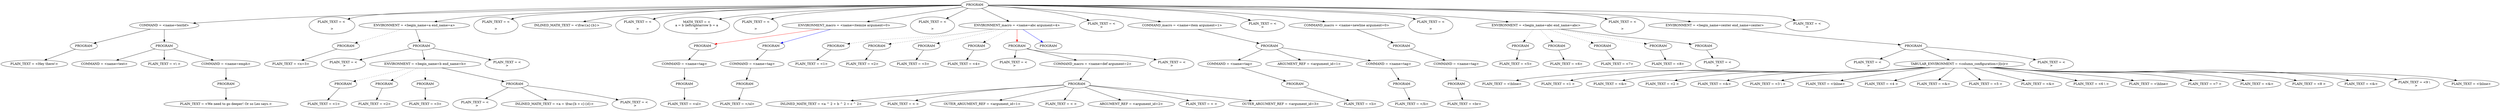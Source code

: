 digraph d {
  node_0 [label="PROGRAM"];
  node_1 [label="COMMAND = <name=textbf>"];
  node_2 [label="PROGRAM"];
  node_3 [label="PLAIN_TEXT = <Hey there!>"];
  node_2 -> node_3;
  node_1 -> node_2;
  node_4 [label="PROGRAM"];
  node_5 [label="COMMAND = <name=text>"];
  node_4 -> node_5;
  node_6 [label="PLAIN_TEXT = <\\ >"];
  node_4 -> node_6;
  node_7 [label="COMMAND = <name=emph>"];
  node_8 [label="PROGRAM"];
  node_9 [label="PLAIN_TEXT = <We need to go deeper! Or so Leo says.>"];
  node_8 -> node_9;
  node_7 -> node_8;
  node_4 -> node_7;
  node_1 -> node_4;
  node_0 -> node_1;
  node_10 [label="PLAIN_TEXT = < 

>"];
  node_0 -> node_10;
  node_11 [label="ENVIRONMENT = <begin_name=a end_name=a>"];
  node_12 [label="PROGRAM"];
  node_13 [label="PLAIN_TEXT = <x=3>"];
  node_12 -> node_13;
  node_11 -> node_12 [style=dotted];
  node_14 [label="PROGRAM"];
  node_15 [label="PLAIN_TEXT = <
  >"];
  node_14 -> node_15;
  node_16 [label="ENVIRONMENT = <begin_name=b end_name=b>"];
  node_17 [label="PROGRAM"];
  node_18 [label="PLAIN_TEXT = <1>"];
  node_17 -> node_18;
  node_16 -> node_17 [style=dotted];
  node_19 [label="PROGRAM"];
  node_20 [label="PLAIN_TEXT = <2>"];
  node_19 -> node_20;
  node_16 -> node_19 [style=dotted];
  node_21 [label="PROGRAM"];
  node_22 [label="PLAIN_TEXT = <3>"];
  node_21 -> node_22;
  node_16 -> node_21 [style=dotted];
  node_23 [label="PROGRAM"];
  node_24 [label="PLAIN_TEXT = <
    >"];
  node_23 -> node_24;
  node_25 [label="INLINED_MATH_TEXT = <a = \\frac{b + c}{d}>"];
  node_23 -> node_25;
  node_26 [label="PLAIN_TEXT = <
  >"];
  node_23 -> node_26;
  node_16 -> node_23;
  node_14 -> node_16;
  node_27 [label="PLAIN_TEXT = <
>"];
  node_14 -> node_27;
  node_11 -> node_14;
  node_0 -> node_11;
  node_28 [label="PLAIN_TEXT = <

>"];
  node_0 -> node_28;
  node_29 [label="INLINED_MATH_TEXT = <\\frac{a}{b}>"];
  node_0 -> node_29;
  node_30 [label="PLAIN_TEXT = <

>"];
  node_0 -> node_30;
  node_31 [label="MATH_TEXT = <
a = b \\leftrightarrow b = a
>"];
  node_0 -> node_31;
  node_32 [label="PLAIN_TEXT = <

>"];
  node_0 -> node_32;
  node_33 [label="ENVIRONMENT_macro = <name=itemize argument=0>"];
  node_34 [label="PROGRAM"];
  node_35 [label="COMMAND = <name=tag>"];
  node_36 [label="PROGRAM"];
  node_37 [label="PLAIN_TEXT = <ul>"];
  node_36 -> node_37;
  node_35 -> node_36;
  node_34 -> node_35;
  node_33 -> node_34 [color=red];
  node_38 [label="PROGRAM"];
  node_39 [label="COMMAND = <name=tag>"];
  node_40 [label="PROGRAM"];
  node_41 [label="PLAIN_TEXT = </ul>"];
  node_40 -> node_41;
  node_39 -> node_40;
  node_38 -> node_39;
  node_33 -> node_38 [color=blue];
  node_0 -> node_33;
  node_42 [label="PLAIN_TEXT = <

>"];
  node_0 -> node_42;
  node_43 [label="ENVIRONMENT_macro = <name=abc argument=4>"];
  node_44 [label="PROGRAM"];
  node_45 [label="PLAIN_TEXT = <1>"];
  node_44 -> node_45;
  node_43 -> node_44 [style=dotted];
  node_46 [label="PROGRAM"];
  node_47 [label="PLAIN_TEXT = <2>"];
  node_46 -> node_47;
  node_43 -> node_46 [style=dotted];
  node_48 [label="PROGRAM"];
  node_49 [label="PLAIN_TEXT = <3>"];
  node_48 -> node_49;
  node_43 -> node_48 [style=dotted];
  node_50 [label="PROGRAM"];
  node_51 [label="PLAIN_TEXT = <4>"];
  node_50 -> node_51;
  node_43 -> node_50 [style=dotted];
  node_52 [label="PROGRAM"];
  node_53 [label="PLAIN_TEXT = <
  >"];
  node_52 -> node_53;
  node_54 [label="COMMAND_macro = <name=def argument=2>"];
  node_55 [label="PROGRAM"];
  node_56 [label="INLINED_MATH_TEXT = <a ^ 2 + b ^ 2 = c ^ 2>"];
  node_55 -> node_56;
  node_57 [label="PLAIN_TEXT = < >"];
  node_55 -> node_57;
  node_58 [label="OUTER_ARGUMENT_REF = <argument_id=1>"];
  node_55 -> node_58;
  node_59 [label="PLAIN_TEXT = < >"];
  node_55 -> node_59;
  node_60 [label="ARGUMENT_REF = <argument_id=2>"];
  node_55 -> node_60;
  node_61 [label="PLAIN_TEXT = < >"];
  node_55 -> node_61;
  node_62 [label="OUTER_ARGUMENT_REF = <argument_id=3>"];
  node_55 -> node_62;
  node_54 -> node_55;
  node_52 -> node_54;
  node_63 [label="PLAIN_TEXT = <
>"];
  node_52 -> node_63;
  node_43 -> node_52 [color=red];
  node_64 [label="PROGRAM"];
  node_43 -> node_64 [color=blue];
  node_0 -> node_43;
  node_65 [label="PLAIN_TEXT = <
>"];
  node_0 -> node_65;
  node_66 [label="COMMAND_macro = <name=item argument=1>"];
  node_67 [label="PROGRAM"];
  node_68 [label="COMMAND = <name=tag>"];
  node_69 [label="PROGRAM"];
  node_70 [label="PLAIN_TEXT = <li>"];
  node_69 -> node_70;
  node_68 -> node_69;
  node_67 -> node_68;
  node_71 [label="ARGUMENT_REF = <argument_id=1>"];
  node_67 -> node_71;
  node_72 [label="COMMAND = <name=tag>"];
  node_73 [label="PROGRAM"];
  node_74 [label="PLAIN_TEXT = </li>"];
  node_73 -> node_74;
  node_72 -> node_73;
  node_67 -> node_72;
  node_66 -> node_67;
  node_0 -> node_66;
  node_75 [label="PLAIN_TEXT = <
>"];
  node_0 -> node_75;
  node_76 [label="COMMAND_macro = <name=newline argument=0>"];
  node_77 [label="PROGRAM"];
  node_78 [label="COMMAND = <name=tag>"];
  node_79 [label="PROGRAM"];
  node_80 [label="PLAIN_TEXT = <br>"];
  node_79 -> node_80;
  node_78 -> node_79;
  node_77 -> node_78;
  node_76 -> node_77;
  node_0 -> node_76;
  node_81 [label="PLAIN_TEXT = <

>"];
  node_0 -> node_81;
  node_82 [label="ENVIRONMENT = <begin_name=abc end_name=abc>"];
  node_83 [label="PROGRAM"];
  node_84 [label="PLAIN_TEXT = <5>"];
  node_83 -> node_84;
  node_82 -> node_83 [style=dotted];
  node_85 [label="PROGRAM"];
  node_86 [label="PLAIN_TEXT = <6>"];
  node_85 -> node_86;
  node_82 -> node_85 [style=dotted];
  node_87 [label="PROGRAM"];
  node_88 [label="PLAIN_TEXT = <7>"];
  node_87 -> node_88;
  node_82 -> node_87 [style=dotted];
  node_89 [label="PROGRAM"];
  node_90 [label="PLAIN_TEXT = <8>"];
  node_89 -> node_90;
  node_82 -> node_89 [style=dotted];
  node_91 [label="PROGRAM"];
  node_92 [label="PLAIN_TEXT = <
>"];
  node_91 -> node_92;
  node_82 -> node_91;
  node_0 -> node_82;
  node_93 [label="PLAIN_TEXT = <

>"];
  node_0 -> node_93;
  node_94 [label="ENVIRONMENT = <begin_name=center end_name=center>"];
  node_95 [label="PROGRAM"];
  node_96 [label="PLAIN_TEXT = <
  >"];
  node_95 -> node_96;
  node_97 [label="TABULAR_ENVIRONMENT = <column_configuration=|l|c|r>"];
  node_98 [label="PLAIN_TEXT = <\\hline>"];
  node_97 -> node_98;
  node_99 [label="PLAIN_TEXT = <1 >"];
  node_97 -> node_99;
  node_100 [label="PLAIN_TEXT = <&>"];
  node_97 -> node_100;
  node_101 [label="PLAIN_TEXT = <2 >"];
  node_97 -> node_101;
  node_102 [label="PLAIN_TEXT = <&>"];
  node_97 -> node_102;
  node_103 [label="PLAIN_TEXT = <3 \\ >"];
  node_97 -> node_103;
  node_104 [label="PLAIN_TEXT = <\\hline>"];
  node_97 -> node_104;
  node_105 [label="PLAIN_TEXT = <4 >"];
  node_97 -> node_105;
  node_106 [label="PLAIN_TEXT = <&>"];
  node_97 -> node_106;
  node_107 [label="PLAIN_TEXT = <5 >"];
  node_97 -> node_107;
  node_108 [label="PLAIN_TEXT = <&>"];
  node_97 -> node_108;
  node_109 [label="PLAIN_TEXT = <6 \\ >"];
  node_97 -> node_109;
  node_110 [label="PLAIN_TEXT = <\\hline>"];
  node_97 -> node_110;
  node_111 [label="PLAIN_TEXT = <7 >"];
  node_97 -> node_111;
  node_112 [label="PLAIN_TEXT = <&>"];
  node_97 -> node_112;
  node_113 [label="PLAIN_TEXT = <8 >"];
  node_97 -> node_113;
  node_114 [label="PLAIN_TEXT = <&>"];
  node_97 -> node_114;
  node_115 [label="PLAIN_TEXT = <9 \\
    >"];
  node_97 -> node_115;
  node_116 [label="PLAIN_TEXT = <\\hline>"];
  node_97 -> node_116;
  node_95 -> node_97;
  node_117 [label="PLAIN_TEXT = <
>"];
  node_95 -> node_117;
  node_94 -> node_95;
  node_0 -> node_94;
  node_118 [label="PLAIN_TEXT = <
>"];
  node_0 -> node_118;
}
